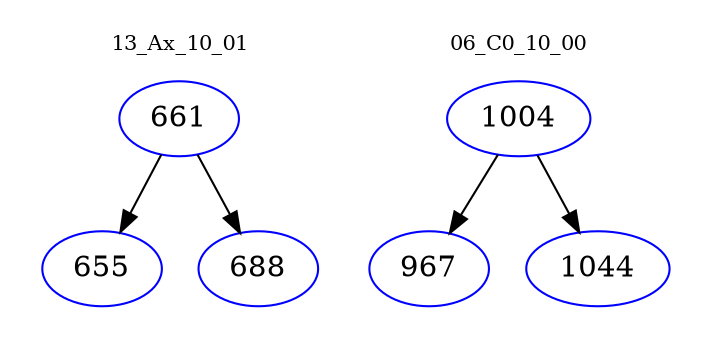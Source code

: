 digraph{
subgraph cluster_0 {
color = white
label = "13_Ax_10_01";
fontsize=10;
T0_661 [label="661", color="blue"]
T0_661 -> T0_655 [color="black"]
T0_655 [label="655", color="blue"]
T0_661 -> T0_688 [color="black"]
T0_688 [label="688", color="blue"]
}
subgraph cluster_1 {
color = white
label = "06_C0_10_00";
fontsize=10;
T1_1004 [label="1004", color="blue"]
T1_1004 -> T1_967 [color="black"]
T1_967 [label="967", color="blue"]
T1_1004 -> T1_1044 [color="black"]
T1_1044 [label="1044", color="blue"]
}
}

